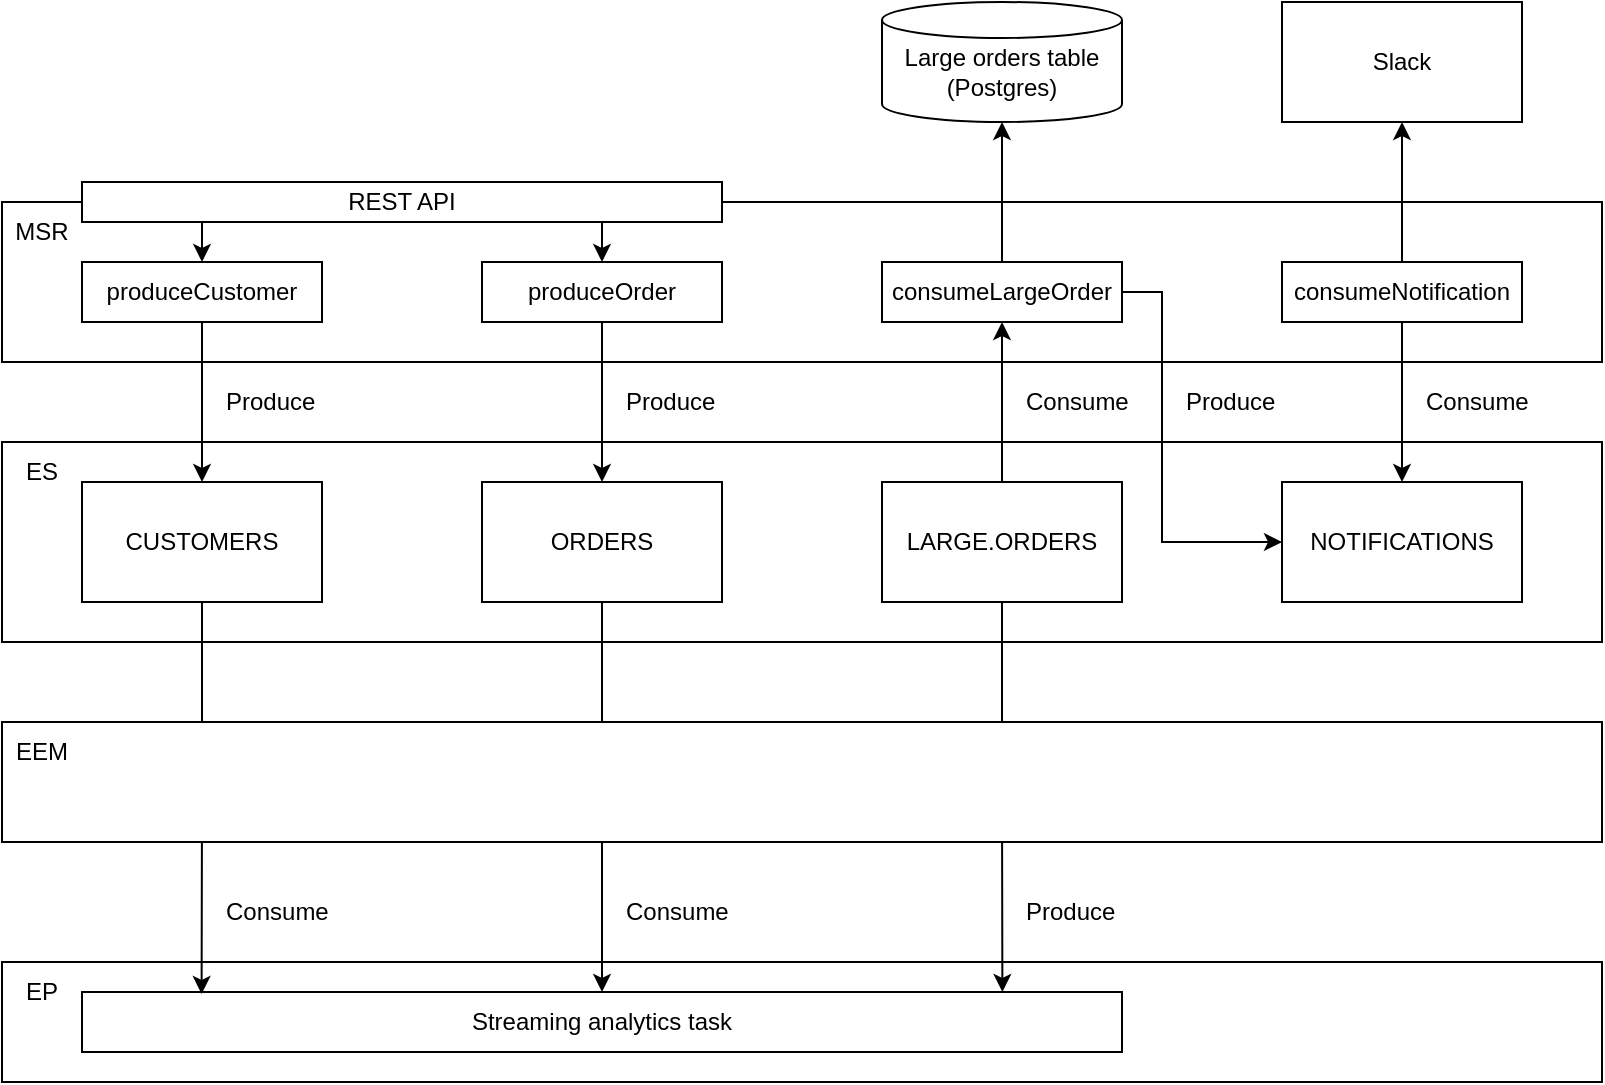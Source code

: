 <mxfile version="24.6.4" type="device">
  <diagram name="Page-1" id="qDIECbPW8h0dkbHnefdX">
    <mxGraphModel dx="1562" dy="955" grid="1" gridSize="10" guides="1" tooltips="1" connect="1" arrows="1" fold="1" page="1" pageScale="1" pageWidth="1169" pageHeight="827" math="0" shadow="0">
      <root>
        <mxCell id="0" />
        <mxCell id="1" parent="0" />
        <mxCell id="9i7gDUM5Xfyl79A9HKe7-29" value="" style="rounded=0;whiteSpace=wrap;html=1;" vertex="1" parent="1">
          <mxGeometry x="160" y="260" width="800" height="100" as="geometry" />
        </mxCell>
        <mxCell id="9i7gDUM5Xfyl79A9HKe7-1" value="CUSTOMERS" style="rounded=0;whiteSpace=wrap;html=1;" vertex="1" parent="1">
          <mxGeometry x="200" y="280" width="120" height="60" as="geometry" />
        </mxCell>
        <mxCell id="9i7gDUM5Xfyl79A9HKe7-2" value="ORDERS" style="rounded=0;whiteSpace=wrap;html=1;" vertex="1" parent="1">
          <mxGeometry x="400" y="280" width="120" height="60" as="geometry" />
        </mxCell>
        <mxCell id="9i7gDUM5Xfyl79A9HKe7-3" value="LARGE.ORDERS" style="rounded=0;whiteSpace=wrap;html=1;" vertex="1" parent="1">
          <mxGeometry x="600" y="280" width="120" height="60" as="geometry" />
        </mxCell>
        <mxCell id="9i7gDUM5Xfyl79A9HKe7-5" value="" style="rounded=0;whiteSpace=wrap;html=1;" vertex="1" parent="1">
          <mxGeometry x="160" y="520" width="800" height="60" as="geometry" />
        </mxCell>
        <mxCell id="9i7gDUM5Xfyl79A9HKe7-7" value="EP" style="text;html=1;align=center;verticalAlign=middle;whiteSpace=wrap;rounded=0;" vertex="1" parent="1">
          <mxGeometry x="160" y="520" width="40" height="30" as="geometry" />
        </mxCell>
        <mxCell id="9i7gDUM5Xfyl79A9HKe7-8" value="" style="rounded=0;whiteSpace=wrap;html=1;" vertex="1" parent="1">
          <mxGeometry x="160" y="140" width="800" height="80" as="geometry" />
        </mxCell>
        <mxCell id="9i7gDUM5Xfyl79A9HKe7-9" value="MSR" style="text;html=1;align=center;verticalAlign=middle;whiteSpace=wrap;rounded=0;" vertex="1" parent="1">
          <mxGeometry x="160" y="140" width="40" height="30" as="geometry" />
        </mxCell>
        <mxCell id="9i7gDUM5Xfyl79A9HKe7-27" style="edgeStyle=orthogonalEdgeStyle;rounded=0;orthogonalLoop=1;jettySize=auto;html=1;exitX=0.5;exitY=1;exitDx=0;exitDy=0;entryX=0.5;entryY=0;entryDx=0;entryDy=0;" edge="1" parent="1" source="9i7gDUM5Xfyl79A9HKe7-10" target="9i7gDUM5Xfyl79A9HKe7-1">
          <mxGeometry relative="1" as="geometry" />
        </mxCell>
        <mxCell id="9i7gDUM5Xfyl79A9HKe7-10" value="produceCustomer" style="rounded=0;whiteSpace=wrap;html=1;" vertex="1" parent="1">
          <mxGeometry x="200" y="170" width="120" height="30" as="geometry" />
        </mxCell>
        <mxCell id="9i7gDUM5Xfyl79A9HKe7-28" style="edgeStyle=orthogonalEdgeStyle;rounded=0;orthogonalLoop=1;jettySize=auto;html=1;exitX=0.5;exitY=1;exitDx=0;exitDy=0;entryX=0.5;entryY=0;entryDx=0;entryDy=0;" edge="1" parent="1" source="9i7gDUM5Xfyl79A9HKe7-11" target="9i7gDUM5Xfyl79A9HKe7-2">
          <mxGeometry relative="1" as="geometry" />
        </mxCell>
        <mxCell id="9i7gDUM5Xfyl79A9HKe7-11" value="produceOrder" style="rounded=0;whiteSpace=wrap;html=1;" vertex="1" parent="1">
          <mxGeometry x="400" y="170" width="120" height="30" as="geometry" />
        </mxCell>
        <mxCell id="9i7gDUM5Xfyl79A9HKe7-37" style="edgeStyle=orthogonalEdgeStyle;rounded=0;orthogonalLoop=1;jettySize=auto;html=1;exitX=1;exitY=0.5;exitDx=0;exitDy=0;entryX=0;entryY=0.5;entryDx=0;entryDy=0;" edge="1" parent="1" source="9i7gDUM5Xfyl79A9HKe7-12" target="9i7gDUM5Xfyl79A9HKe7-34">
          <mxGeometry relative="1" as="geometry">
            <Array as="points">
              <mxPoint x="740" y="185" />
              <mxPoint x="740" y="310" />
            </Array>
          </mxGeometry>
        </mxCell>
        <mxCell id="9i7gDUM5Xfyl79A9HKe7-12" value="consumeLargeOrder" style="rounded=0;whiteSpace=wrap;html=1;" vertex="1" parent="1">
          <mxGeometry x="600" y="170" width="120" height="30" as="geometry" />
        </mxCell>
        <mxCell id="9i7gDUM5Xfyl79A9HKe7-13" value="" style="shape=cylinder3;whiteSpace=wrap;html=1;boundedLbl=1;backgroundOutline=1;size=9;" vertex="1" parent="1">
          <mxGeometry x="600" y="40" width="120" height="60" as="geometry" />
        </mxCell>
        <mxCell id="9i7gDUM5Xfyl79A9HKe7-14" value="Large orders table&lt;br&gt;(Postgres)" style="text;html=1;align=center;verticalAlign=middle;whiteSpace=wrap;rounded=0;" vertex="1" parent="1">
          <mxGeometry x="600" y="60" width="120" height="30" as="geometry" />
        </mxCell>
        <mxCell id="9i7gDUM5Xfyl79A9HKe7-16" style="edgeStyle=orthogonalEdgeStyle;rounded=0;orthogonalLoop=1;jettySize=auto;html=1;exitX=0.25;exitY=1;exitDx=0;exitDy=0;entryX=0.5;entryY=0;entryDx=0;entryDy=0;" edge="1" parent="1" source="9i7gDUM5Xfyl79A9HKe7-15" target="9i7gDUM5Xfyl79A9HKe7-10">
          <mxGeometry relative="1" as="geometry" />
        </mxCell>
        <mxCell id="9i7gDUM5Xfyl79A9HKe7-17" style="edgeStyle=orthogonalEdgeStyle;rounded=0;orthogonalLoop=1;jettySize=auto;html=1;exitX=0.75;exitY=1;exitDx=0;exitDy=0;entryX=0.5;entryY=0;entryDx=0;entryDy=0;" edge="1" parent="1" source="9i7gDUM5Xfyl79A9HKe7-15" target="9i7gDUM5Xfyl79A9HKe7-11">
          <mxGeometry relative="1" as="geometry" />
        </mxCell>
        <mxCell id="9i7gDUM5Xfyl79A9HKe7-15" value="REST API" style="rounded=0;whiteSpace=wrap;html=1;" vertex="1" parent="1">
          <mxGeometry x="200" y="130" width="320" height="20" as="geometry" />
        </mxCell>
        <mxCell id="9i7gDUM5Xfyl79A9HKe7-18" style="edgeStyle=orthogonalEdgeStyle;rounded=0;orthogonalLoop=1;jettySize=auto;html=1;exitX=0.5;exitY=0;exitDx=0;exitDy=0;entryX=0.5;entryY=1;entryDx=0;entryDy=0;entryPerimeter=0;" edge="1" parent="1" source="9i7gDUM5Xfyl79A9HKe7-12" target="9i7gDUM5Xfyl79A9HKe7-13">
          <mxGeometry relative="1" as="geometry" />
        </mxCell>
        <mxCell id="9i7gDUM5Xfyl79A9HKe7-20" value="Streaming analytics task" style="rounded=0;whiteSpace=wrap;html=1;" vertex="1" parent="1">
          <mxGeometry x="200" y="535" width="520" height="30" as="geometry" />
        </mxCell>
        <mxCell id="9i7gDUM5Xfyl79A9HKe7-24" value="Consume" style="text;html=1;align=left;verticalAlign=middle;whiteSpace=wrap;rounded=0;" vertex="1" parent="1">
          <mxGeometry x="270" y="480" width="80" height="30" as="geometry" />
        </mxCell>
        <mxCell id="9i7gDUM5Xfyl79A9HKe7-25" value="Consume" style="text;html=1;align=left;verticalAlign=middle;whiteSpace=wrap;rounded=0;" vertex="1" parent="1">
          <mxGeometry x="470" y="480" width="80" height="30" as="geometry" />
        </mxCell>
        <mxCell id="9i7gDUM5Xfyl79A9HKe7-26" value="Produce" style="text;html=1;align=left;verticalAlign=middle;whiteSpace=wrap;rounded=0;" vertex="1" parent="1">
          <mxGeometry x="670" y="480" width="80" height="30" as="geometry" />
        </mxCell>
        <mxCell id="9i7gDUM5Xfyl79A9HKe7-30" value="ES" style="text;html=1;align=center;verticalAlign=middle;whiteSpace=wrap;rounded=0;" vertex="1" parent="1">
          <mxGeometry x="160" y="260" width="40" height="30" as="geometry" />
        </mxCell>
        <mxCell id="9i7gDUM5Xfyl79A9HKe7-31" value="Produce" style="text;html=1;align=left;verticalAlign=middle;whiteSpace=wrap;rounded=0;" vertex="1" parent="1">
          <mxGeometry x="270" y="220" width="80" height="40" as="geometry" />
        </mxCell>
        <mxCell id="9i7gDUM5Xfyl79A9HKe7-32" value="Produce" style="text;html=1;align=left;verticalAlign=middle;whiteSpace=wrap;rounded=0;" vertex="1" parent="1">
          <mxGeometry x="470" y="220" width="80" height="40" as="geometry" />
        </mxCell>
        <mxCell id="9i7gDUM5Xfyl79A9HKe7-33" value="Consume" style="text;html=1;align=left;verticalAlign=middle;whiteSpace=wrap;rounded=0;" vertex="1" parent="1">
          <mxGeometry x="670" y="220" width="80" height="40" as="geometry" />
        </mxCell>
        <mxCell id="9i7gDUM5Xfyl79A9HKe7-34" value="NOTIFICATIONS" style="rounded=0;whiteSpace=wrap;html=1;" vertex="1" parent="1">
          <mxGeometry x="800" y="280" width="120" height="60" as="geometry" />
        </mxCell>
        <mxCell id="9i7gDUM5Xfyl79A9HKe7-36" style="edgeStyle=orthogonalEdgeStyle;rounded=0;orthogonalLoop=1;jettySize=auto;html=1;exitX=0.5;exitY=1;exitDx=0;exitDy=0;entryX=0.5;entryY=0;entryDx=0;entryDy=0;" edge="1" parent="1" source="9i7gDUM5Xfyl79A9HKe7-35" target="9i7gDUM5Xfyl79A9HKe7-34">
          <mxGeometry relative="1" as="geometry" />
        </mxCell>
        <mxCell id="9i7gDUM5Xfyl79A9HKe7-41" style="edgeStyle=orthogonalEdgeStyle;rounded=0;orthogonalLoop=1;jettySize=auto;html=1;exitX=0.5;exitY=0;exitDx=0;exitDy=0;entryX=0.5;entryY=1;entryDx=0;entryDy=0;" edge="1" parent="1" source="9i7gDUM5Xfyl79A9HKe7-35" target="9i7gDUM5Xfyl79A9HKe7-40">
          <mxGeometry relative="1" as="geometry" />
        </mxCell>
        <mxCell id="9i7gDUM5Xfyl79A9HKe7-35" value="consumeNotification" style="rounded=0;whiteSpace=wrap;html=1;" vertex="1" parent="1">
          <mxGeometry x="800" y="170" width="120" height="30" as="geometry" />
        </mxCell>
        <mxCell id="9i7gDUM5Xfyl79A9HKe7-38" value="Produce" style="text;html=1;align=left;verticalAlign=middle;whiteSpace=wrap;rounded=0;" vertex="1" parent="1">
          <mxGeometry x="750" y="220" width="80" height="40" as="geometry" />
        </mxCell>
        <mxCell id="9i7gDUM5Xfyl79A9HKe7-39" value="Consume" style="text;html=1;align=left;verticalAlign=middle;whiteSpace=wrap;rounded=0;" vertex="1" parent="1">
          <mxGeometry x="870" y="220" width="80" height="40" as="geometry" />
        </mxCell>
        <mxCell id="9i7gDUM5Xfyl79A9HKe7-40" value="Slack" style="rounded=0;whiteSpace=wrap;html=1;" vertex="1" parent="1">
          <mxGeometry x="800" y="40" width="120" height="60" as="geometry" />
        </mxCell>
        <mxCell id="9i7gDUM5Xfyl79A9HKe7-42" style="edgeStyle=orthogonalEdgeStyle;rounded=0;orthogonalLoop=1;jettySize=auto;html=1;exitX=0.5;exitY=1;exitDx=0;exitDy=0;entryX=0.115;entryY=0.033;entryDx=0;entryDy=0;entryPerimeter=0;" edge="1" parent="1" source="9i7gDUM5Xfyl79A9HKe7-1" target="9i7gDUM5Xfyl79A9HKe7-20">
          <mxGeometry relative="1" as="geometry" />
        </mxCell>
        <mxCell id="9i7gDUM5Xfyl79A9HKe7-44" style="edgeStyle=orthogonalEdgeStyle;rounded=0;orthogonalLoop=1;jettySize=auto;html=1;exitX=0.5;exitY=1;exitDx=0;exitDy=0;entryX=0.885;entryY=0;entryDx=0;entryDy=0;entryPerimeter=0;" edge="1" parent="1" source="9i7gDUM5Xfyl79A9HKe7-3" target="9i7gDUM5Xfyl79A9HKe7-20">
          <mxGeometry relative="1" as="geometry" />
        </mxCell>
        <mxCell id="9i7gDUM5Xfyl79A9HKe7-43" style="edgeStyle=orthogonalEdgeStyle;rounded=0;orthogonalLoop=1;jettySize=auto;html=1;exitX=0.5;exitY=1;exitDx=0;exitDy=0;entryX=0.5;entryY=0;entryDx=0;entryDy=0;" edge="1" parent="1" source="9i7gDUM5Xfyl79A9HKe7-2" target="9i7gDUM5Xfyl79A9HKe7-20">
          <mxGeometry relative="1" as="geometry" />
        </mxCell>
        <mxCell id="9i7gDUM5Xfyl79A9HKe7-4" value="" style="rounded=0;whiteSpace=wrap;html=1;" vertex="1" parent="1">
          <mxGeometry x="160" y="400" width="800" height="60" as="geometry" />
        </mxCell>
        <mxCell id="9i7gDUM5Xfyl79A9HKe7-6" value="EEM" style="text;html=1;align=center;verticalAlign=middle;whiteSpace=wrap;rounded=0;" vertex="1" parent="1">
          <mxGeometry x="160" y="400" width="40" height="30" as="geometry" />
        </mxCell>
        <mxCell id="9i7gDUM5Xfyl79A9HKe7-45" style="edgeStyle=orthogonalEdgeStyle;rounded=0;orthogonalLoop=1;jettySize=auto;html=1;exitX=0.5;exitY=0;exitDx=0;exitDy=0;entryX=0.5;entryY=1;entryDx=0;entryDy=0;" edge="1" parent="1" source="9i7gDUM5Xfyl79A9HKe7-3" target="9i7gDUM5Xfyl79A9HKe7-12">
          <mxGeometry relative="1" as="geometry" />
        </mxCell>
      </root>
    </mxGraphModel>
  </diagram>
</mxfile>
